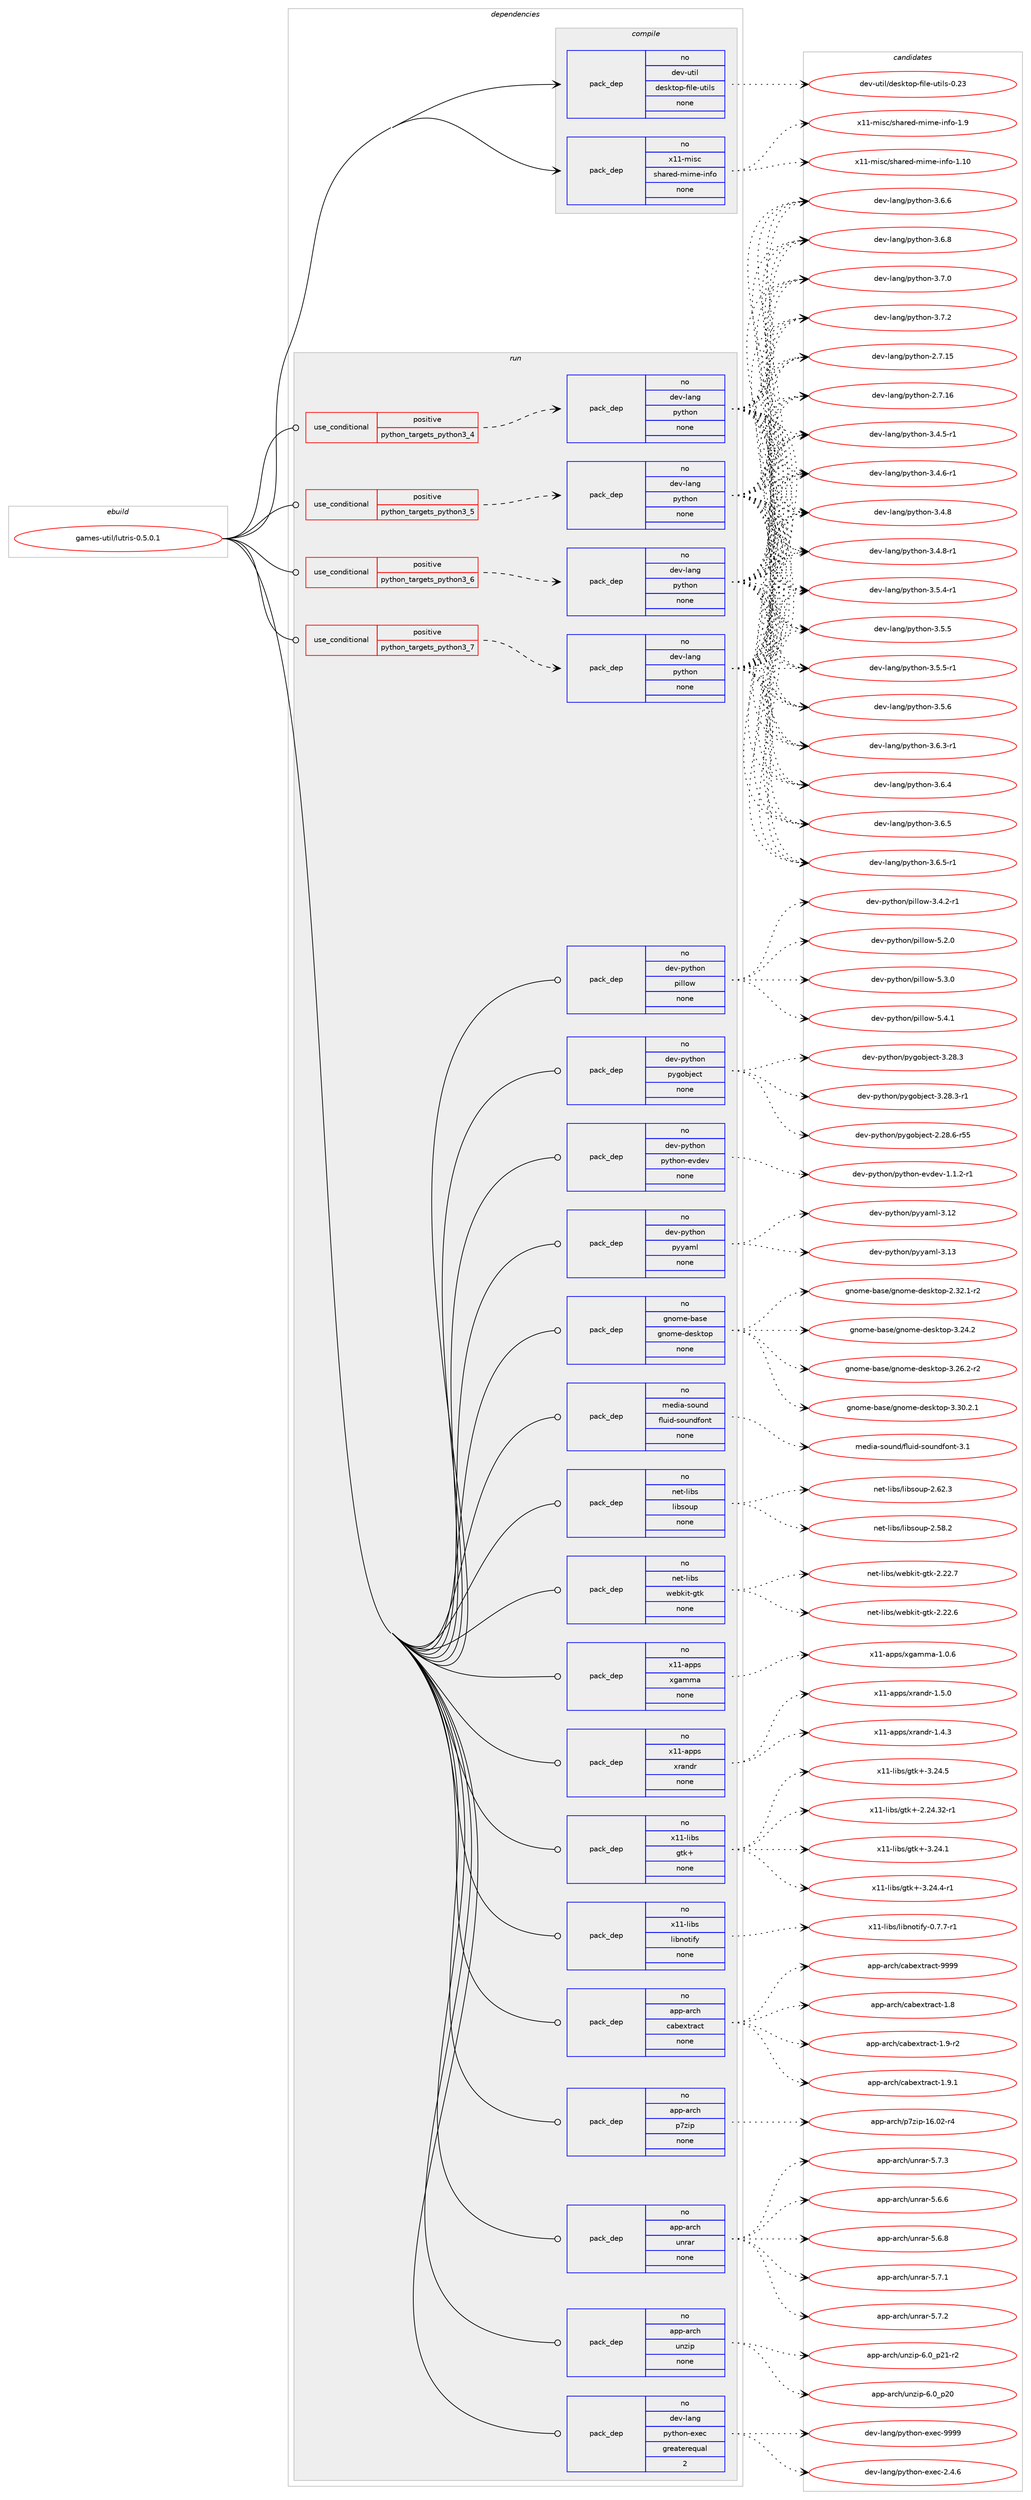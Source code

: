 digraph prolog {

# *************
# Graph options
# *************

newrank=true;
concentrate=true;
compound=true;
graph [rankdir=LR,fontname=Helvetica,fontsize=10,ranksep=1.5];#, ranksep=2.5, nodesep=0.2];
edge  [arrowhead=vee];
node  [fontname=Helvetica,fontsize=10];

# **********
# The ebuild
# **********

subgraph cluster_leftcol {
color=gray;
rank=same;
label=<<i>ebuild</i>>;
id [label="games-util/lutris-0.5.0.1", color=red, width=4, href="../games-util/lutris-0.5.0.1.svg"];
}

# ****************
# The dependencies
# ****************

subgraph cluster_midcol {
color=gray;
label=<<i>dependencies</i>>;
subgraph cluster_compile {
fillcolor="#eeeeee";
style=filled;
label=<<i>compile</i>>;
subgraph pack1110710 {
dependency1562105 [label=<<TABLE BORDER="0" CELLBORDER="1" CELLSPACING="0" CELLPADDING="4" WIDTH="220"><TR><TD ROWSPAN="6" CELLPADDING="30">pack_dep</TD></TR><TR><TD WIDTH="110">no</TD></TR><TR><TD>dev-util</TD></TR><TR><TD>desktop-file-utils</TD></TR><TR><TD>none</TD></TR><TR><TD></TD></TR></TABLE>>, shape=none, color=blue];
}
id:e -> dependency1562105:w [weight=20,style="solid",arrowhead="vee"];
subgraph pack1110711 {
dependency1562106 [label=<<TABLE BORDER="0" CELLBORDER="1" CELLSPACING="0" CELLPADDING="4" WIDTH="220"><TR><TD ROWSPAN="6" CELLPADDING="30">pack_dep</TD></TR><TR><TD WIDTH="110">no</TD></TR><TR><TD>x11-misc</TD></TR><TR><TD>shared-mime-info</TD></TR><TR><TD>none</TD></TR><TR><TD></TD></TR></TABLE>>, shape=none, color=blue];
}
id:e -> dependency1562106:w [weight=20,style="solid",arrowhead="vee"];
}
subgraph cluster_compileandrun {
fillcolor="#eeeeee";
style=filled;
label=<<i>compile and run</i>>;
}
subgraph cluster_run {
fillcolor="#eeeeee";
style=filled;
label=<<i>run</i>>;
subgraph cond427288 {
dependency1562107 [label=<<TABLE BORDER="0" CELLBORDER="1" CELLSPACING="0" CELLPADDING="4"><TR><TD ROWSPAN="3" CELLPADDING="10">use_conditional</TD></TR><TR><TD>positive</TD></TR><TR><TD>python_targets_python3_4</TD></TR></TABLE>>, shape=none, color=red];
subgraph pack1110712 {
dependency1562108 [label=<<TABLE BORDER="0" CELLBORDER="1" CELLSPACING="0" CELLPADDING="4" WIDTH="220"><TR><TD ROWSPAN="6" CELLPADDING="30">pack_dep</TD></TR><TR><TD WIDTH="110">no</TD></TR><TR><TD>dev-lang</TD></TR><TR><TD>python</TD></TR><TR><TD>none</TD></TR><TR><TD></TD></TR></TABLE>>, shape=none, color=blue];
}
dependency1562107:e -> dependency1562108:w [weight=20,style="dashed",arrowhead="vee"];
}
id:e -> dependency1562107:w [weight=20,style="solid",arrowhead="odot"];
subgraph cond427289 {
dependency1562109 [label=<<TABLE BORDER="0" CELLBORDER="1" CELLSPACING="0" CELLPADDING="4"><TR><TD ROWSPAN="3" CELLPADDING="10">use_conditional</TD></TR><TR><TD>positive</TD></TR><TR><TD>python_targets_python3_5</TD></TR></TABLE>>, shape=none, color=red];
subgraph pack1110713 {
dependency1562110 [label=<<TABLE BORDER="0" CELLBORDER="1" CELLSPACING="0" CELLPADDING="4" WIDTH="220"><TR><TD ROWSPAN="6" CELLPADDING="30">pack_dep</TD></TR><TR><TD WIDTH="110">no</TD></TR><TR><TD>dev-lang</TD></TR><TR><TD>python</TD></TR><TR><TD>none</TD></TR><TR><TD></TD></TR></TABLE>>, shape=none, color=blue];
}
dependency1562109:e -> dependency1562110:w [weight=20,style="dashed",arrowhead="vee"];
}
id:e -> dependency1562109:w [weight=20,style="solid",arrowhead="odot"];
subgraph cond427290 {
dependency1562111 [label=<<TABLE BORDER="0" CELLBORDER="1" CELLSPACING="0" CELLPADDING="4"><TR><TD ROWSPAN="3" CELLPADDING="10">use_conditional</TD></TR><TR><TD>positive</TD></TR><TR><TD>python_targets_python3_6</TD></TR></TABLE>>, shape=none, color=red];
subgraph pack1110714 {
dependency1562112 [label=<<TABLE BORDER="0" CELLBORDER="1" CELLSPACING="0" CELLPADDING="4" WIDTH="220"><TR><TD ROWSPAN="6" CELLPADDING="30">pack_dep</TD></TR><TR><TD WIDTH="110">no</TD></TR><TR><TD>dev-lang</TD></TR><TR><TD>python</TD></TR><TR><TD>none</TD></TR><TR><TD></TD></TR></TABLE>>, shape=none, color=blue];
}
dependency1562111:e -> dependency1562112:w [weight=20,style="dashed",arrowhead="vee"];
}
id:e -> dependency1562111:w [weight=20,style="solid",arrowhead="odot"];
subgraph cond427291 {
dependency1562113 [label=<<TABLE BORDER="0" CELLBORDER="1" CELLSPACING="0" CELLPADDING="4"><TR><TD ROWSPAN="3" CELLPADDING="10">use_conditional</TD></TR><TR><TD>positive</TD></TR><TR><TD>python_targets_python3_7</TD></TR></TABLE>>, shape=none, color=red];
subgraph pack1110715 {
dependency1562114 [label=<<TABLE BORDER="0" CELLBORDER="1" CELLSPACING="0" CELLPADDING="4" WIDTH="220"><TR><TD ROWSPAN="6" CELLPADDING="30">pack_dep</TD></TR><TR><TD WIDTH="110">no</TD></TR><TR><TD>dev-lang</TD></TR><TR><TD>python</TD></TR><TR><TD>none</TD></TR><TR><TD></TD></TR></TABLE>>, shape=none, color=blue];
}
dependency1562113:e -> dependency1562114:w [weight=20,style="dashed",arrowhead="vee"];
}
id:e -> dependency1562113:w [weight=20,style="solid",arrowhead="odot"];
subgraph pack1110716 {
dependency1562115 [label=<<TABLE BORDER="0" CELLBORDER="1" CELLSPACING="0" CELLPADDING="4" WIDTH="220"><TR><TD ROWSPAN="6" CELLPADDING="30">pack_dep</TD></TR><TR><TD WIDTH="110">no</TD></TR><TR><TD>app-arch</TD></TR><TR><TD>cabextract</TD></TR><TR><TD>none</TD></TR><TR><TD></TD></TR></TABLE>>, shape=none, color=blue];
}
id:e -> dependency1562115:w [weight=20,style="solid",arrowhead="odot"];
subgraph pack1110717 {
dependency1562116 [label=<<TABLE BORDER="0" CELLBORDER="1" CELLSPACING="0" CELLPADDING="4" WIDTH="220"><TR><TD ROWSPAN="6" CELLPADDING="30">pack_dep</TD></TR><TR><TD WIDTH="110">no</TD></TR><TR><TD>app-arch</TD></TR><TR><TD>p7zip</TD></TR><TR><TD>none</TD></TR><TR><TD></TD></TR></TABLE>>, shape=none, color=blue];
}
id:e -> dependency1562116:w [weight=20,style="solid",arrowhead="odot"];
subgraph pack1110718 {
dependency1562117 [label=<<TABLE BORDER="0" CELLBORDER="1" CELLSPACING="0" CELLPADDING="4" WIDTH="220"><TR><TD ROWSPAN="6" CELLPADDING="30">pack_dep</TD></TR><TR><TD WIDTH="110">no</TD></TR><TR><TD>app-arch</TD></TR><TR><TD>unrar</TD></TR><TR><TD>none</TD></TR><TR><TD></TD></TR></TABLE>>, shape=none, color=blue];
}
id:e -> dependency1562117:w [weight=20,style="solid",arrowhead="odot"];
subgraph pack1110719 {
dependency1562118 [label=<<TABLE BORDER="0" CELLBORDER="1" CELLSPACING="0" CELLPADDING="4" WIDTH="220"><TR><TD ROWSPAN="6" CELLPADDING="30">pack_dep</TD></TR><TR><TD WIDTH="110">no</TD></TR><TR><TD>app-arch</TD></TR><TR><TD>unzip</TD></TR><TR><TD>none</TD></TR><TR><TD></TD></TR></TABLE>>, shape=none, color=blue];
}
id:e -> dependency1562118:w [weight=20,style="solid",arrowhead="odot"];
subgraph pack1110720 {
dependency1562119 [label=<<TABLE BORDER="0" CELLBORDER="1" CELLSPACING="0" CELLPADDING="4" WIDTH="220"><TR><TD ROWSPAN="6" CELLPADDING="30">pack_dep</TD></TR><TR><TD WIDTH="110">no</TD></TR><TR><TD>dev-lang</TD></TR><TR><TD>python-exec</TD></TR><TR><TD>greaterequal</TD></TR><TR><TD>2</TD></TR></TABLE>>, shape=none, color=blue];
}
id:e -> dependency1562119:w [weight=20,style="solid",arrowhead="odot"];
subgraph pack1110721 {
dependency1562120 [label=<<TABLE BORDER="0" CELLBORDER="1" CELLSPACING="0" CELLPADDING="4" WIDTH="220"><TR><TD ROWSPAN="6" CELLPADDING="30">pack_dep</TD></TR><TR><TD WIDTH="110">no</TD></TR><TR><TD>dev-python</TD></TR><TR><TD>pillow</TD></TR><TR><TD>none</TD></TR><TR><TD></TD></TR></TABLE>>, shape=none, color=blue];
}
id:e -> dependency1562120:w [weight=20,style="solid",arrowhead="odot"];
subgraph pack1110722 {
dependency1562121 [label=<<TABLE BORDER="0" CELLBORDER="1" CELLSPACING="0" CELLPADDING="4" WIDTH="220"><TR><TD ROWSPAN="6" CELLPADDING="30">pack_dep</TD></TR><TR><TD WIDTH="110">no</TD></TR><TR><TD>dev-python</TD></TR><TR><TD>pygobject</TD></TR><TR><TD>none</TD></TR><TR><TD></TD></TR></TABLE>>, shape=none, color=blue];
}
id:e -> dependency1562121:w [weight=20,style="solid",arrowhead="odot"];
subgraph pack1110723 {
dependency1562122 [label=<<TABLE BORDER="0" CELLBORDER="1" CELLSPACING="0" CELLPADDING="4" WIDTH="220"><TR><TD ROWSPAN="6" CELLPADDING="30">pack_dep</TD></TR><TR><TD WIDTH="110">no</TD></TR><TR><TD>dev-python</TD></TR><TR><TD>python-evdev</TD></TR><TR><TD>none</TD></TR><TR><TD></TD></TR></TABLE>>, shape=none, color=blue];
}
id:e -> dependency1562122:w [weight=20,style="solid",arrowhead="odot"];
subgraph pack1110724 {
dependency1562123 [label=<<TABLE BORDER="0" CELLBORDER="1" CELLSPACING="0" CELLPADDING="4" WIDTH="220"><TR><TD ROWSPAN="6" CELLPADDING="30">pack_dep</TD></TR><TR><TD WIDTH="110">no</TD></TR><TR><TD>dev-python</TD></TR><TR><TD>pyyaml</TD></TR><TR><TD>none</TD></TR><TR><TD></TD></TR></TABLE>>, shape=none, color=blue];
}
id:e -> dependency1562123:w [weight=20,style="solid",arrowhead="odot"];
subgraph pack1110725 {
dependency1562124 [label=<<TABLE BORDER="0" CELLBORDER="1" CELLSPACING="0" CELLPADDING="4" WIDTH="220"><TR><TD ROWSPAN="6" CELLPADDING="30">pack_dep</TD></TR><TR><TD WIDTH="110">no</TD></TR><TR><TD>gnome-base</TD></TR><TR><TD>gnome-desktop</TD></TR><TR><TD>none</TD></TR><TR><TD></TD></TR></TABLE>>, shape=none, color=blue];
}
id:e -> dependency1562124:w [weight=20,style="solid",arrowhead="odot"];
subgraph pack1110726 {
dependency1562125 [label=<<TABLE BORDER="0" CELLBORDER="1" CELLSPACING="0" CELLPADDING="4" WIDTH="220"><TR><TD ROWSPAN="6" CELLPADDING="30">pack_dep</TD></TR><TR><TD WIDTH="110">no</TD></TR><TR><TD>media-sound</TD></TR><TR><TD>fluid-soundfont</TD></TR><TR><TD>none</TD></TR><TR><TD></TD></TR></TABLE>>, shape=none, color=blue];
}
id:e -> dependency1562125:w [weight=20,style="solid",arrowhead="odot"];
subgraph pack1110727 {
dependency1562126 [label=<<TABLE BORDER="0" CELLBORDER="1" CELLSPACING="0" CELLPADDING="4" WIDTH="220"><TR><TD ROWSPAN="6" CELLPADDING="30">pack_dep</TD></TR><TR><TD WIDTH="110">no</TD></TR><TR><TD>net-libs</TD></TR><TR><TD>libsoup</TD></TR><TR><TD>none</TD></TR><TR><TD></TD></TR></TABLE>>, shape=none, color=blue];
}
id:e -> dependency1562126:w [weight=20,style="solid",arrowhead="odot"];
subgraph pack1110728 {
dependency1562127 [label=<<TABLE BORDER="0" CELLBORDER="1" CELLSPACING="0" CELLPADDING="4" WIDTH="220"><TR><TD ROWSPAN="6" CELLPADDING="30">pack_dep</TD></TR><TR><TD WIDTH="110">no</TD></TR><TR><TD>net-libs</TD></TR><TR><TD>webkit-gtk</TD></TR><TR><TD>none</TD></TR><TR><TD></TD></TR></TABLE>>, shape=none, color=blue];
}
id:e -> dependency1562127:w [weight=20,style="solid",arrowhead="odot"];
subgraph pack1110729 {
dependency1562128 [label=<<TABLE BORDER="0" CELLBORDER="1" CELLSPACING="0" CELLPADDING="4" WIDTH="220"><TR><TD ROWSPAN="6" CELLPADDING="30">pack_dep</TD></TR><TR><TD WIDTH="110">no</TD></TR><TR><TD>x11-apps</TD></TR><TR><TD>xgamma</TD></TR><TR><TD>none</TD></TR><TR><TD></TD></TR></TABLE>>, shape=none, color=blue];
}
id:e -> dependency1562128:w [weight=20,style="solid",arrowhead="odot"];
subgraph pack1110730 {
dependency1562129 [label=<<TABLE BORDER="0" CELLBORDER="1" CELLSPACING="0" CELLPADDING="4" WIDTH="220"><TR><TD ROWSPAN="6" CELLPADDING="30">pack_dep</TD></TR><TR><TD WIDTH="110">no</TD></TR><TR><TD>x11-apps</TD></TR><TR><TD>xrandr</TD></TR><TR><TD>none</TD></TR><TR><TD></TD></TR></TABLE>>, shape=none, color=blue];
}
id:e -> dependency1562129:w [weight=20,style="solid",arrowhead="odot"];
subgraph pack1110731 {
dependency1562130 [label=<<TABLE BORDER="0" CELLBORDER="1" CELLSPACING="0" CELLPADDING="4" WIDTH="220"><TR><TD ROWSPAN="6" CELLPADDING="30">pack_dep</TD></TR><TR><TD WIDTH="110">no</TD></TR><TR><TD>x11-libs</TD></TR><TR><TD>gtk+</TD></TR><TR><TD>none</TD></TR><TR><TD></TD></TR></TABLE>>, shape=none, color=blue];
}
id:e -> dependency1562130:w [weight=20,style="solid",arrowhead="odot"];
subgraph pack1110732 {
dependency1562131 [label=<<TABLE BORDER="0" CELLBORDER="1" CELLSPACING="0" CELLPADDING="4" WIDTH="220"><TR><TD ROWSPAN="6" CELLPADDING="30">pack_dep</TD></TR><TR><TD WIDTH="110">no</TD></TR><TR><TD>x11-libs</TD></TR><TR><TD>libnotify</TD></TR><TR><TD>none</TD></TR><TR><TD></TD></TR></TABLE>>, shape=none, color=blue];
}
id:e -> dependency1562131:w [weight=20,style="solid",arrowhead="odot"];
}
}

# **************
# The candidates
# **************

subgraph cluster_choices {
rank=same;
color=gray;
label=<<i>candidates</i>>;

subgraph choice1110710 {
color=black;
nodesep=1;
choice100101118451171161051084710010111510711611111245102105108101451171161051081154548465051 [label="dev-util/desktop-file-utils-0.23", color=red, width=4,href="../dev-util/desktop-file-utils-0.23.svg"];
dependency1562105:e -> choice100101118451171161051084710010111510711611111245102105108101451171161051081154548465051:w [style=dotted,weight="100"];
}
subgraph choice1110711 {
color=black;
nodesep=1;
choice12049494510910511599471151049711410110045109105109101451051101021114549464948 [label="x11-misc/shared-mime-info-1.10", color=red, width=4,href="../x11-misc/shared-mime-info-1.10.svg"];
choice120494945109105115994711510497114101100451091051091014510511010211145494657 [label="x11-misc/shared-mime-info-1.9", color=red, width=4,href="../x11-misc/shared-mime-info-1.9.svg"];
dependency1562106:e -> choice12049494510910511599471151049711410110045109105109101451051101021114549464948:w [style=dotted,weight="100"];
dependency1562106:e -> choice120494945109105115994711510497114101100451091051091014510511010211145494657:w [style=dotted,weight="100"];
}
subgraph choice1110712 {
color=black;
nodesep=1;
choice10010111845108971101034711212111610411111045504655464953 [label="dev-lang/python-2.7.15", color=red, width=4,href="../dev-lang/python-2.7.15.svg"];
choice10010111845108971101034711212111610411111045504655464954 [label="dev-lang/python-2.7.16", color=red, width=4,href="../dev-lang/python-2.7.16.svg"];
choice1001011184510897110103471121211161041111104551465246534511449 [label="dev-lang/python-3.4.5-r1", color=red, width=4,href="../dev-lang/python-3.4.5-r1.svg"];
choice1001011184510897110103471121211161041111104551465246544511449 [label="dev-lang/python-3.4.6-r1", color=red, width=4,href="../dev-lang/python-3.4.6-r1.svg"];
choice100101118451089711010347112121116104111110455146524656 [label="dev-lang/python-3.4.8", color=red, width=4,href="../dev-lang/python-3.4.8.svg"];
choice1001011184510897110103471121211161041111104551465246564511449 [label="dev-lang/python-3.4.8-r1", color=red, width=4,href="../dev-lang/python-3.4.8-r1.svg"];
choice1001011184510897110103471121211161041111104551465346524511449 [label="dev-lang/python-3.5.4-r1", color=red, width=4,href="../dev-lang/python-3.5.4-r1.svg"];
choice100101118451089711010347112121116104111110455146534653 [label="dev-lang/python-3.5.5", color=red, width=4,href="../dev-lang/python-3.5.5.svg"];
choice1001011184510897110103471121211161041111104551465346534511449 [label="dev-lang/python-3.5.5-r1", color=red, width=4,href="../dev-lang/python-3.5.5-r1.svg"];
choice100101118451089711010347112121116104111110455146534654 [label="dev-lang/python-3.5.6", color=red, width=4,href="../dev-lang/python-3.5.6.svg"];
choice1001011184510897110103471121211161041111104551465446514511449 [label="dev-lang/python-3.6.3-r1", color=red, width=4,href="../dev-lang/python-3.6.3-r1.svg"];
choice100101118451089711010347112121116104111110455146544652 [label="dev-lang/python-3.6.4", color=red, width=4,href="../dev-lang/python-3.6.4.svg"];
choice100101118451089711010347112121116104111110455146544653 [label="dev-lang/python-3.6.5", color=red, width=4,href="../dev-lang/python-3.6.5.svg"];
choice1001011184510897110103471121211161041111104551465446534511449 [label="dev-lang/python-3.6.5-r1", color=red, width=4,href="../dev-lang/python-3.6.5-r1.svg"];
choice100101118451089711010347112121116104111110455146544654 [label="dev-lang/python-3.6.6", color=red, width=4,href="../dev-lang/python-3.6.6.svg"];
choice100101118451089711010347112121116104111110455146544656 [label="dev-lang/python-3.6.8", color=red, width=4,href="../dev-lang/python-3.6.8.svg"];
choice100101118451089711010347112121116104111110455146554648 [label="dev-lang/python-3.7.0", color=red, width=4,href="../dev-lang/python-3.7.0.svg"];
choice100101118451089711010347112121116104111110455146554650 [label="dev-lang/python-3.7.2", color=red, width=4,href="../dev-lang/python-3.7.2.svg"];
dependency1562108:e -> choice10010111845108971101034711212111610411111045504655464953:w [style=dotted,weight="100"];
dependency1562108:e -> choice10010111845108971101034711212111610411111045504655464954:w [style=dotted,weight="100"];
dependency1562108:e -> choice1001011184510897110103471121211161041111104551465246534511449:w [style=dotted,weight="100"];
dependency1562108:e -> choice1001011184510897110103471121211161041111104551465246544511449:w [style=dotted,weight="100"];
dependency1562108:e -> choice100101118451089711010347112121116104111110455146524656:w [style=dotted,weight="100"];
dependency1562108:e -> choice1001011184510897110103471121211161041111104551465246564511449:w [style=dotted,weight="100"];
dependency1562108:e -> choice1001011184510897110103471121211161041111104551465346524511449:w [style=dotted,weight="100"];
dependency1562108:e -> choice100101118451089711010347112121116104111110455146534653:w [style=dotted,weight="100"];
dependency1562108:e -> choice1001011184510897110103471121211161041111104551465346534511449:w [style=dotted,weight="100"];
dependency1562108:e -> choice100101118451089711010347112121116104111110455146534654:w [style=dotted,weight="100"];
dependency1562108:e -> choice1001011184510897110103471121211161041111104551465446514511449:w [style=dotted,weight="100"];
dependency1562108:e -> choice100101118451089711010347112121116104111110455146544652:w [style=dotted,weight="100"];
dependency1562108:e -> choice100101118451089711010347112121116104111110455146544653:w [style=dotted,weight="100"];
dependency1562108:e -> choice1001011184510897110103471121211161041111104551465446534511449:w [style=dotted,weight="100"];
dependency1562108:e -> choice100101118451089711010347112121116104111110455146544654:w [style=dotted,weight="100"];
dependency1562108:e -> choice100101118451089711010347112121116104111110455146544656:w [style=dotted,weight="100"];
dependency1562108:e -> choice100101118451089711010347112121116104111110455146554648:w [style=dotted,weight="100"];
dependency1562108:e -> choice100101118451089711010347112121116104111110455146554650:w [style=dotted,weight="100"];
}
subgraph choice1110713 {
color=black;
nodesep=1;
choice10010111845108971101034711212111610411111045504655464953 [label="dev-lang/python-2.7.15", color=red, width=4,href="../dev-lang/python-2.7.15.svg"];
choice10010111845108971101034711212111610411111045504655464954 [label="dev-lang/python-2.7.16", color=red, width=4,href="../dev-lang/python-2.7.16.svg"];
choice1001011184510897110103471121211161041111104551465246534511449 [label="dev-lang/python-3.4.5-r1", color=red, width=4,href="../dev-lang/python-3.4.5-r1.svg"];
choice1001011184510897110103471121211161041111104551465246544511449 [label="dev-lang/python-3.4.6-r1", color=red, width=4,href="../dev-lang/python-3.4.6-r1.svg"];
choice100101118451089711010347112121116104111110455146524656 [label="dev-lang/python-3.4.8", color=red, width=4,href="../dev-lang/python-3.4.8.svg"];
choice1001011184510897110103471121211161041111104551465246564511449 [label="dev-lang/python-3.4.8-r1", color=red, width=4,href="../dev-lang/python-3.4.8-r1.svg"];
choice1001011184510897110103471121211161041111104551465346524511449 [label="dev-lang/python-3.5.4-r1", color=red, width=4,href="../dev-lang/python-3.5.4-r1.svg"];
choice100101118451089711010347112121116104111110455146534653 [label="dev-lang/python-3.5.5", color=red, width=4,href="../dev-lang/python-3.5.5.svg"];
choice1001011184510897110103471121211161041111104551465346534511449 [label="dev-lang/python-3.5.5-r1", color=red, width=4,href="../dev-lang/python-3.5.5-r1.svg"];
choice100101118451089711010347112121116104111110455146534654 [label="dev-lang/python-3.5.6", color=red, width=4,href="../dev-lang/python-3.5.6.svg"];
choice1001011184510897110103471121211161041111104551465446514511449 [label="dev-lang/python-3.6.3-r1", color=red, width=4,href="../dev-lang/python-3.6.3-r1.svg"];
choice100101118451089711010347112121116104111110455146544652 [label="dev-lang/python-3.6.4", color=red, width=4,href="../dev-lang/python-3.6.4.svg"];
choice100101118451089711010347112121116104111110455146544653 [label="dev-lang/python-3.6.5", color=red, width=4,href="../dev-lang/python-3.6.5.svg"];
choice1001011184510897110103471121211161041111104551465446534511449 [label="dev-lang/python-3.6.5-r1", color=red, width=4,href="../dev-lang/python-3.6.5-r1.svg"];
choice100101118451089711010347112121116104111110455146544654 [label="dev-lang/python-3.6.6", color=red, width=4,href="../dev-lang/python-3.6.6.svg"];
choice100101118451089711010347112121116104111110455146544656 [label="dev-lang/python-3.6.8", color=red, width=4,href="../dev-lang/python-3.6.8.svg"];
choice100101118451089711010347112121116104111110455146554648 [label="dev-lang/python-3.7.0", color=red, width=4,href="../dev-lang/python-3.7.0.svg"];
choice100101118451089711010347112121116104111110455146554650 [label="dev-lang/python-3.7.2", color=red, width=4,href="../dev-lang/python-3.7.2.svg"];
dependency1562110:e -> choice10010111845108971101034711212111610411111045504655464953:w [style=dotted,weight="100"];
dependency1562110:e -> choice10010111845108971101034711212111610411111045504655464954:w [style=dotted,weight="100"];
dependency1562110:e -> choice1001011184510897110103471121211161041111104551465246534511449:w [style=dotted,weight="100"];
dependency1562110:e -> choice1001011184510897110103471121211161041111104551465246544511449:w [style=dotted,weight="100"];
dependency1562110:e -> choice100101118451089711010347112121116104111110455146524656:w [style=dotted,weight="100"];
dependency1562110:e -> choice1001011184510897110103471121211161041111104551465246564511449:w [style=dotted,weight="100"];
dependency1562110:e -> choice1001011184510897110103471121211161041111104551465346524511449:w [style=dotted,weight="100"];
dependency1562110:e -> choice100101118451089711010347112121116104111110455146534653:w [style=dotted,weight="100"];
dependency1562110:e -> choice1001011184510897110103471121211161041111104551465346534511449:w [style=dotted,weight="100"];
dependency1562110:e -> choice100101118451089711010347112121116104111110455146534654:w [style=dotted,weight="100"];
dependency1562110:e -> choice1001011184510897110103471121211161041111104551465446514511449:w [style=dotted,weight="100"];
dependency1562110:e -> choice100101118451089711010347112121116104111110455146544652:w [style=dotted,weight="100"];
dependency1562110:e -> choice100101118451089711010347112121116104111110455146544653:w [style=dotted,weight="100"];
dependency1562110:e -> choice1001011184510897110103471121211161041111104551465446534511449:w [style=dotted,weight="100"];
dependency1562110:e -> choice100101118451089711010347112121116104111110455146544654:w [style=dotted,weight="100"];
dependency1562110:e -> choice100101118451089711010347112121116104111110455146544656:w [style=dotted,weight="100"];
dependency1562110:e -> choice100101118451089711010347112121116104111110455146554648:w [style=dotted,weight="100"];
dependency1562110:e -> choice100101118451089711010347112121116104111110455146554650:w [style=dotted,weight="100"];
}
subgraph choice1110714 {
color=black;
nodesep=1;
choice10010111845108971101034711212111610411111045504655464953 [label="dev-lang/python-2.7.15", color=red, width=4,href="../dev-lang/python-2.7.15.svg"];
choice10010111845108971101034711212111610411111045504655464954 [label="dev-lang/python-2.7.16", color=red, width=4,href="../dev-lang/python-2.7.16.svg"];
choice1001011184510897110103471121211161041111104551465246534511449 [label="dev-lang/python-3.4.5-r1", color=red, width=4,href="../dev-lang/python-3.4.5-r1.svg"];
choice1001011184510897110103471121211161041111104551465246544511449 [label="dev-lang/python-3.4.6-r1", color=red, width=4,href="../dev-lang/python-3.4.6-r1.svg"];
choice100101118451089711010347112121116104111110455146524656 [label="dev-lang/python-3.4.8", color=red, width=4,href="../dev-lang/python-3.4.8.svg"];
choice1001011184510897110103471121211161041111104551465246564511449 [label="dev-lang/python-3.4.8-r1", color=red, width=4,href="../dev-lang/python-3.4.8-r1.svg"];
choice1001011184510897110103471121211161041111104551465346524511449 [label="dev-lang/python-3.5.4-r1", color=red, width=4,href="../dev-lang/python-3.5.4-r1.svg"];
choice100101118451089711010347112121116104111110455146534653 [label="dev-lang/python-3.5.5", color=red, width=4,href="../dev-lang/python-3.5.5.svg"];
choice1001011184510897110103471121211161041111104551465346534511449 [label="dev-lang/python-3.5.5-r1", color=red, width=4,href="../dev-lang/python-3.5.5-r1.svg"];
choice100101118451089711010347112121116104111110455146534654 [label="dev-lang/python-3.5.6", color=red, width=4,href="../dev-lang/python-3.5.6.svg"];
choice1001011184510897110103471121211161041111104551465446514511449 [label="dev-lang/python-3.6.3-r1", color=red, width=4,href="../dev-lang/python-3.6.3-r1.svg"];
choice100101118451089711010347112121116104111110455146544652 [label="dev-lang/python-3.6.4", color=red, width=4,href="../dev-lang/python-3.6.4.svg"];
choice100101118451089711010347112121116104111110455146544653 [label="dev-lang/python-3.6.5", color=red, width=4,href="../dev-lang/python-3.6.5.svg"];
choice1001011184510897110103471121211161041111104551465446534511449 [label="dev-lang/python-3.6.5-r1", color=red, width=4,href="../dev-lang/python-3.6.5-r1.svg"];
choice100101118451089711010347112121116104111110455146544654 [label="dev-lang/python-3.6.6", color=red, width=4,href="../dev-lang/python-3.6.6.svg"];
choice100101118451089711010347112121116104111110455146544656 [label="dev-lang/python-3.6.8", color=red, width=4,href="../dev-lang/python-3.6.8.svg"];
choice100101118451089711010347112121116104111110455146554648 [label="dev-lang/python-3.7.0", color=red, width=4,href="../dev-lang/python-3.7.0.svg"];
choice100101118451089711010347112121116104111110455146554650 [label="dev-lang/python-3.7.2", color=red, width=4,href="../dev-lang/python-3.7.2.svg"];
dependency1562112:e -> choice10010111845108971101034711212111610411111045504655464953:w [style=dotted,weight="100"];
dependency1562112:e -> choice10010111845108971101034711212111610411111045504655464954:w [style=dotted,weight="100"];
dependency1562112:e -> choice1001011184510897110103471121211161041111104551465246534511449:w [style=dotted,weight="100"];
dependency1562112:e -> choice1001011184510897110103471121211161041111104551465246544511449:w [style=dotted,weight="100"];
dependency1562112:e -> choice100101118451089711010347112121116104111110455146524656:w [style=dotted,weight="100"];
dependency1562112:e -> choice1001011184510897110103471121211161041111104551465246564511449:w [style=dotted,weight="100"];
dependency1562112:e -> choice1001011184510897110103471121211161041111104551465346524511449:w [style=dotted,weight="100"];
dependency1562112:e -> choice100101118451089711010347112121116104111110455146534653:w [style=dotted,weight="100"];
dependency1562112:e -> choice1001011184510897110103471121211161041111104551465346534511449:w [style=dotted,weight="100"];
dependency1562112:e -> choice100101118451089711010347112121116104111110455146534654:w [style=dotted,weight="100"];
dependency1562112:e -> choice1001011184510897110103471121211161041111104551465446514511449:w [style=dotted,weight="100"];
dependency1562112:e -> choice100101118451089711010347112121116104111110455146544652:w [style=dotted,weight="100"];
dependency1562112:e -> choice100101118451089711010347112121116104111110455146544653:w [style=dotted,weight="100"];
dependency1562112:e -> choice1001011184510897110103471121211161041111104551465446534511449:w [style=dotted,weight="100"];
dependency1562112:e -> choice100101118451089711010347112121116104111110455146544654:w [style=dotted,weight="100"];
dependency1562112:e -> choice100101118451089711010347112121116104111110455146544656:w [style=dotted,weight="100"];
dependency1562112:e -> choice100101118451089711010347112121116104111110455146554648:w [style=dotted,weight="100"];
dependency1562112:e -> choice100101118451089711010347112121116104111110455146554650:w [style=dotted,weight="100"];
}
subgraph choice1110715 {
color=black;
nodesep=1;
choice10010111845108971101034711212111610411111045504655464953 [label="dev-lang/python-2.7.15", color=red, width=4,href="../dev-lang/python-2.7.15.svg"];
choice10010111845108971101034711212111610411111045504655464954 [label="dev-lang/python-2.7.16", color=red, width=4,href="../dev-lang/python-2.7.16.svg"];
choice1001011184510897110103471121211161041111104551465246534511449 [label="dev-lang/python-3.4.5-r1", color=red, width=4,href="../dev-lang/python-3.4.5-r1.svg"];
choice1001011184510897110103471121211161041111104551465246544511449 [label="dev-lang/python-3.4.6-r1", color=red, width=4,href="../dev-lang/python-3.4.6-r1.svg"];
choice100101118451089711010347112121116104111110455146524656 [label="dev-lang/python-3.4.8", color=red, width=4,href="../dev-lang/python-3.4.8.svg"];
choice1001011184510897110103471121211161041111104551465246564511449 [label="dev-lang/python-3.4.8-r1", color=red, width=4,href="../dev-lang/python-3.4.8-r1.svg"];
choice1001011184510897110103471121211161041111104551465346524511449 [label="dev-lang/python-3.5.4-r1", color=red, width=4,href="../dev-lang/python-3.5.4-r1.svg"];
choice100101118451089711010347112121116104111110455146534653 [label="dev-lang/python-3.5.5", color=red, width=4,href="../dev-lang/python-3.5.5.svg"];
choice1001011184510897110103471121211161041111104551465346534511449 [label="dev-lang/python-3.5.5-r1", color=red, width=4,href="../dev-lang/python-3.5.5-r1.svg"];
choice100101118451089711010347112121116104111110455146534654 [label="dev-lang/python-3.5.6", color=red, width=4,href="../dev-lang/python-3.5.6.svg"];
choice1001011184510897110103471121211161041111104551465446514511449 [label="dev-lang/python-3.6.3-r1", color=red, width=4,href="../dev-lang/python-3.6.3-r1.svg"];
choice100101118451089711010347112121116104111110455146544652 [label="dev-lang/python-3.6.4", color=red, width=4,href="../dev-lang/python-3.6.4.svg"];
choice100101118451089711010347112121116104111110455146544653 [label="dev-lang/python-3.6.5", color=red, width=4,href="../dev-lang/python-3.6.5.svg"];
choice1001011184510897110103471121211161041111104551465446534511449 [label="dev-lang/python-3.6.5-r1", color=red, width=4,href="../dev-lang/python-3.6.5-r1.svg"];
choice100101118451089711010347112121116104111110455146544654 [label="dev-lang/python-3.6.6", color=red, width=4,href="../dev-lang/python-3.6.6.svg"];
choice100101118451089711010347112121116104111110455146544656 [label="dev-lang/python-3.6.8", color=red, width=4,href="../dev-lang/python-3.6.8.svg"];
choice100101118451089711010347112121116104111110455146554648 [label="dev-lang/python-3.7.0", color=red, width=4,href="../dev-lang/python-3.7.0.svg"];
choice100101118451089711010347112121116104111110455146554650 [label="dev-lang/python-3.7.2", color=red, width=4,href="../dev-lang/python-3.7.2.svg"];
dependency1562114:e -> choice10010111845108971101034711212111610411111045504655464953:w [style=dotted,weight="100"];
dependency1562114:e -> choice10010111845108971101034711212111610411111045504655464954:w [style=dotted,weight="100"];
dependency1562114:e -> choice1001011184510897110103471121211161041111104551465246534511449:w [style=dotted,weight="100"];
dependency1562114:e -> choice1001011184510897110103471121211161041111104551465246544511449:w [style=dotted,weight="100"];
dependency1562114:e -> choice100101118451089711010347112121116104111110455146524656:w [style=dotted,weight="100"];
dependency1562114:e -> choice1001011184510897110103471121211161041111104551465246564511449:w [style=dotted,weight="100"];
dependency1562114:e -> choice1001011184510897110103471121211161041111104551465346524511449:w [style=dotted,weight="100"];
dependency1562114:e -> choice100101118451089711010347112121116104111110455146534653:w [style=dotted,weight="100"];
dependency1562114:e -> choice1001011184510897110103471121211161041111104551465346534511449:w [style=dotted,weight="100"];
dependency1562114:e -> choice100101118451089711010347112121116104111110455146534654:w [style=dotted,weight="100"];
dependency1562114:e -> choice1001011184510897110103471121211161041111104551465446514511449:w [style=dotted,weight="100"];
dependency1562114:e -> choice100101118451089711010347112121116104111110455146544652:w [style=dotted,weight="100"];
dependency1562114:e -> choice100101118451089711010347112121116104111110455146544653:w [style=dotted,weight="100"];
dependency1562114:e -> choice1001011184510897110103471121211161041111104551465446534511449:w [style=dotted,weight="100"];
dependency1562114:e -> choice100101118451089711010347112121116104111110455146544654:w [style=dotted,weight="100"];
dependency1562114:e -> choice100101118451089711010347112121116104111110455146544656:w [style=dotted,weight="100"];
dependency1562114:e -> choice100101118451089711010347112121116104111110455146554648:w [style=dotted,weight="100"];
dependency1562114:e -> choice100101118451089711010347112121116104111110455146554650:w [style=dotted,weight="100"];
}
subgraph choice1110716 {
color=black;
nodesep=1;
choice9711211245971149910447999798101120116114979911645494656 [label="app-arch/cabextract-1.8", color=red, width=4,href="../app-arch/cabextract-1.8.svg"];
choice97112112459711499104479997981011201161149799116454946574511450 [label="app-arch/cabextract-1.9-r2", color=red, width=4,href="../app-arch/cabextract-1.9-r2.svg"];
choice97112112459711499104479997981011201161149799116454946574649 [label="app-arch/cabextract-1.9.1", color=red, width=4,href="../app-arch/cabextract-1.9.1.svg"];
choice971121124597114991044799979810112011611497991164557575757 [label="app-arch/cabextract-9999", color=red, width=4,href="../app-arch/cabextract-9999.svg"];
dependency1562115:e -> choice9711211245971149910447999798101120116114979911645494656:w [style=dotted,weight="100"];
dependency1562115:e -> choice97112112459711499104479997981011201161149799116454946574511450:w [style=dotted,weight="100"];
dependency1562115:e -> choice97112112459711499104479997981011201161149799116454946574649:w [style=dotted,weight="100"];
dependency1562115:e -> choice971121124597114991044799979810112011611497991164557575757:w [style=dotted,weight="100"];
}
subgraph choice1110717 {
color=black;
nodesep=1;
choice9711211245971149910447112551221051124549544648504511452 [label="app-arch/p7zip-16.02-r4", color=red, width=4,href="../app-arch/p7zip-16.02-r4.svg"];
dependency1562116:e -> choice9711211245971149910447112551221051124549544648504511452:w [style=dotted,weight="100"];
}
subgraph choice1110718 {
color=black;
nodesep=1;
choice971121124597114991044711711011497114455346544654 [label="app-arch/unrar-5.6.6", color=red, width=4,href="../app-arch/unrar-5.6.6.svg"];
choice971121124597114991044711711011497114455346544656 [label="app-arch/unrar-5.6.8", color=red, width=4,href="../app-arch/unrar-5.6.8.svg"];
choice971121124597114991044711711011497114455346554649 [label="app-arch/unrar-5.7.1", color=red, width=4,href="../app-arch/unrar-5.7.1.svg"];
choice971121124597114991044711711011497114455346554650 [label="app-arch/unrar-5.7.2", color=red, width=4,href="../app-arch/unrar-5.7.2.svg"];
choice971121124597114991044711711011497114455346554651 [label="app-arch/unrar-5.7.3", color=red, width=4,href="../app-arch/unrar-5.7.3.svg"];
dependency1562117:e -> choice971121124597114991044711711011497114455346544654:w [style=dotted,weight="100"];
dependency1562117:e -> choice971121124597114991044711711011497114455346544656:w [style=dotted,weight="100"];
dependency1562117:e -> choice971121124597114991044711711011497114455346554649:w [style=dotted,weight="100"];
dependency1562117:e -> choice971121124597114991044711711011497114455346554650:w [style=dotted,weight="100"];
dependency1562117:e -> choice971121124597114991044711711011497114455346554651:w [style=dotted,weight="100"];
}
subgraph choice1110719 {
color=black;
nodesep=1;
choice971121124597114991044711711012210511245544648951125048 [label="app-arch/unzip-6.0_p20", color=red, width=4,href="../app-arch/unzip-6.0_p20.svg"];
choice9711211245971149910447117110122105112455446489511250494511450 [label="app-arch/unzip-6.0_p21-r2", color=red, width=4,href="../app-arch/unzip-6.0_p21-r2.svg"];
dependency1562118:e -> choice971121124597114991044711711012210511245544648951125048:w [style=dotted,weight="100"];
dependency1562118:e -> choice9711211245971149910447117110122105112455446489511250494511450:w [style=dotted,weight="100"];
}
subgraph choice1110720 {
color=black;
nodesep=1;
choice1001011184510897110103471121211161041111104510112010199455046524654 [label="dev-lang/python-exec-2.4.6", color=red, width=4,href="../dev-lang/python-exec-2.4.6.svg"];
choice10010111845108971101034711212111610411111045101120101994557575757 [label="dev-lang/python-exec-9999", color=red, width=4,href="../dev-lang/python-exec-9999.svg"];
dependency1562119:e -> choice1001011184510897110103471121211161041111104510112010199455046524654:w [style=dotted,weight="100"];
dependency1562119:e -> choice10010111845108971101034711212111610411111045101120101994557575757:w [style=dotted,weight="100"];
}
subgraph choice1110721 {
color=black;
nodesep=1;
choice10010111845112121116104111110471121051081081111194551465246504511449 [label="dev-python/pillow-3.4.2-r1", color=red, width=4,href="../dev-python/pillow-3.4.2-r1.svg"];
choice1001011184511212111610411111047112105108108111119455346504648 [label="dev-python/pillow-5.2.0", color=red, width=4,href="../dev-python/pillow-5.2.0.svg"];
choice1001011184511212111610411111047112105108108111119455346514648 [label="dev-python/pillow-5.3.0", color=red, width=4,href="../dev-python/pillow-5.3.0.svg"];
choice1001011184511212111610411111047112105108108111119455346524649 [label="dev-python/pillow-5.4.1", color=red, width=4,href="../dev-python/pillow-5.4.1.svg"];
dependency1562120:e -> choice10010111845112121116104111110471121051081081111194551465246504511449:w [style=dotted,weight="100"];
dependency1562120:e -> choice1001011184511212111610411111047112105108108111119455346504648:w [style=dotted,weight="100"];
dependency1562120:e -> choice1001011184511212111610411111047112105108108111119455346514648:w [style=dotted,weight="100"];
dependency1562120:e -> choice1001011184511212111610411111047112105108108111119455346524649:w [style=dotted,weight="100"];
}
subgraph choice1110722 {
color=black;
nodesep=1;
choice1001011184511212111610411111047112121103111981061019911645504650564654451145353 [label="dev-python/pygobject-2.28.6-r55", color=red, width=4,href="../dev-python/pygobject-2.28.6-r55.svg"];
choice1001011184511212111610411111047112121103111981061019911645514650564651 [label="dev-python/pygobject-3.28.3", color=red, width=4,href="../dev-python/pygobject-3.28.3.svg"];
choice10010111845112121116104111110471121211031119810610199116455146505646514511449 [label="dev-python/pygobject-3.28.3-r1", color=red, width=4,href="../dev-python/pygobject-3.28.3-r1.svg"];
dependency1562121:e -> choice1001011184511212111610411111047112121103111981061019911645504650564654451145353:w [style=dotted,weight="100"];
dependency1562121:e -> choice1001011184511212111610411111047112121103111981061019911645514650564651:w [style=dotted,weight="100"];
dependency1562121:e -> choice10010111845112121116104111110471121211031119810610199116455146505646514511449:w [style=dotted,weight="100"];
}
subgraph choice1110723 {
color=black;
nodesep=1;
choice1001011184511212111610411111047112121116104111110451011181001011184549464946504511449 [label="dev-python/python-evdev-1.1.2-r1", color=red, width=4,href="../dev-python/python-evdev-1.1.2-r1.svg"];
dependency1562122:e -> choice1001011184511212111610411111047112121116104111110451011181001011184549464946504511449:w [style=dotted,weight="100"];
}
subgraph choice1110724 {
color=black;
nodesep=1;
choice1001011184511212111610411111047112121121971091084551464950 [label="dev-python/pyyaml-3.12", color=red, width=4,href="../dev-python/pyyaml-3.12.svg"];
choice1001011184511212111610411111047112121121971091084551464951 [label="dev-python/pyyaml-3.13", color=red, width=4,href="../dev-python/pyyaml-3.13.svg"];
dependency1562123:e -> choice1001011184511212111610411111047112121121971091084551464950:w [style=dotted,weight="100"];
dependency1562123:e -> choice1001011184511212111610411111047112121121971091084551464951:w [style=dotted,weight="100"];
}
subgraph choice1110725 {
color=black;
nodesep=1;
choice1031101111091014598971151014710311011110910145100101115107116111112455046515046494511450 [label="gnome-base/gnome-desktop-2.32.1-r2", color=red, width=4,href="../gnome-base/gnome-desktop-2.32.1-r2.svg"];
choice103110111109101459897115101471031101111091014510010111510711611111245514650524650 [label="gnome-base/gnome-desktop-3.24.2", color=red, width=4,href="../gnome-base/gnome-desktop-3.24.2.svg"];
choice1031101111091014598971151014710311011110910145100101115107116111112455146505446504511450 [label="gnome-base/gnome-desktop-3.26.2-r2", color=red, width=4,href="../gnome-base/gnome-desktop-3.26.2-r2.svg"];
choice1031101111091014598971151014710311011110910145100101115107116111112455146514846504649 [label="gnome-base/gnome-desktop-3.30.2.1", color=red, width=4,href="../gnome-base/gnome-desktop-3.30.2.1.svg"];
dependency1562124:e -> choice1031101111091014598971151014710311011110910145100101115107116111112455046515046494511450:w [style=dotted,weight="100"];
dependency1562124:e -> choice103110111109101459897115101471031101111091014510010111510711611111245514650524650:w [style=dotted,weight="100"];
dependency1562124:e -> choice1031101111091014598971151014710311011110910145100101115107116111112455146505446504511450:w [style=dotted,weight="100"];
dependency1562124:e -> choice1031101111091014598971151014710311011110910145100101115107116111112455146514846504649:w [style=dotted,weight="100"];
}
subgraph choice1110726 {
color=black;
nodesep=1;
choice1091011001059745115111117110100471021081171051004511511111711010010211111011645514649 [label="media-sound/fluid-soundfont-3.1", color=red, width=4,href="../media-sound/fluid-soundfont-3.1.svg"];
dependency1562125:e -> choice1091011001059745115111117110100471021081171051004511511111711010010211111011645514649:w [style=dotted,weight="100"];
}
subgraph choice1110727 {
color=black;
nodesep=1;
choice1101011164510810598115471081059811511111711245504653564650 [label="net-libs/libsoup-2.58.2", color=red, width=4,href="../net-libs/libsoup-2.58.2.svg"];
choice1101011164510810598115471081059811511111711245504654504651 [label="net-libs/libsoup-2.62.3", color=red, width=4,href="../net-libs/libsoup-2.62.3.svg"];
dependency1562126:e -> choice1101011164510810598115471081059811511111711245504653564650:w [style=dotted,weight="100"];
dependency1562126:e -> choice1101011164510810598115471081059811511111711245504654504651:w [style=dotted,weight="100"];
}
subgraph choice1110728 {
color=black;
nodesep=1;
choice110101116451081059811547119101981071051164510311610745504650504654 [label="net-libs/webkit-gtk-2.22.6", color=red, width=4,href="../net-libs/webkit-gtk-2.22.6.svg"];
choice110101116451081059811547119101981071051164510311610745504650504655 [label="net-libs/webkit-gtk-2.22.7", color=red, width=4,href="../net-libs/webkit-gtk-2.22.7.svg"];
dependency1562127:e -> choice110101116451081059811547119101981071051164510311610745504650504654:w [style=dotted,weight="100"];
dependency1562127:e -> choice110101116451081059811547119101981071051164510311610745504650504655:w [style=dotted,weight="100"];
}
subgraph choice1110729 {
color=black;
nodesep=1;
choice12049494597112112115471201039710910997454946484654 [label="x11-apps/xgamma-1.0.6", color=red, width=4,href="../x11-apps/xgamma-1.0.6.svg"];
dependency1562128:e -> choice12049494597112112115471201039710910997454946484654:w [style=dotted,weight="100"];
}
subgraph choice1110730 {
color=black;
nodesep=1;
choice120494945971121121154712011497110100114454946524651 [label="x11-apps/xrandr-1.4.3", color=red, width=4,href="../x11-apps/xrandr-1.4.3.svg"];
choice120494945971121121154712011497110100114454946534648 [label="x11-apps/xrandr-1.5.0", color=red, width=4,href="../x11-apps/xrandr-1.5.0.svg"];
dependency1562129:e -> choice120494945971121121154712011497110100114454946524651:w [style=dotted,weight="100"];
dependency1562129:e -> choice120494945971121121154712011497110100114454946534648:w [style=dotted,weight="100"];
}
subgraph choice1110731 {
color=black;
nodesep=1;
choice12049494510810598115471031161074345504650524651504511449 [label="x11-libs/gtk+-2.24.32-r1", color=red, width=4,href="../x11-libs/gtk+-2.24.32-r1.svg"];
choice12049494510810598115471031161074345514650524649 [label="x11-libs/gtk+-3.24.1", color=red, width=4,href="../x11-libs/gtk+-3.24.1.svg"];
choice120494945108105981154710311610743455146505246524511449 [label="x11-libs/gtk+-3.24.4-r1", color=red, width=4,href="../x11-libs/gtk+-3.24.4-r1.svg"];
choice12049494510810598115471031161074345514650524653 [label="x11-libs/gtk+-3.24.5", color=red, width=4,href="../x11-libs/gtk+-3.24.5.svg"];
dependency1562130:e -> choice12049494510810598115471031161074345504650524651504511449:w [style=dotted,weight="100"];
dependency1562130:e -> choice12049494510810598115471031161074345514650524649:w [style=dotted,weight="100"];
dependency1562130:e -> choice120494945108105981154710311610743455146505246524511449:w [style=dotted,weight="100"];
dependency1562130:e -> choice12049494510810598115471031161074345514650524653:w [style=dotted,weight="100"];
}
subgraph choice1110732 {
color=black;
nodesep=1;
choice1204949451081059811547108105981101111161051021214548465546554511449 [label="x11-libs/libnotify-0.7.7-r1", color=red, width=4,href="../x11-libs/libnotify-0.7.7-r1.svg"];
dependency1562131:e -> choice1204949451081059811547108105981101111161051021214548465546554511449:w [style=dotted,weight="100"];
}
}

}
